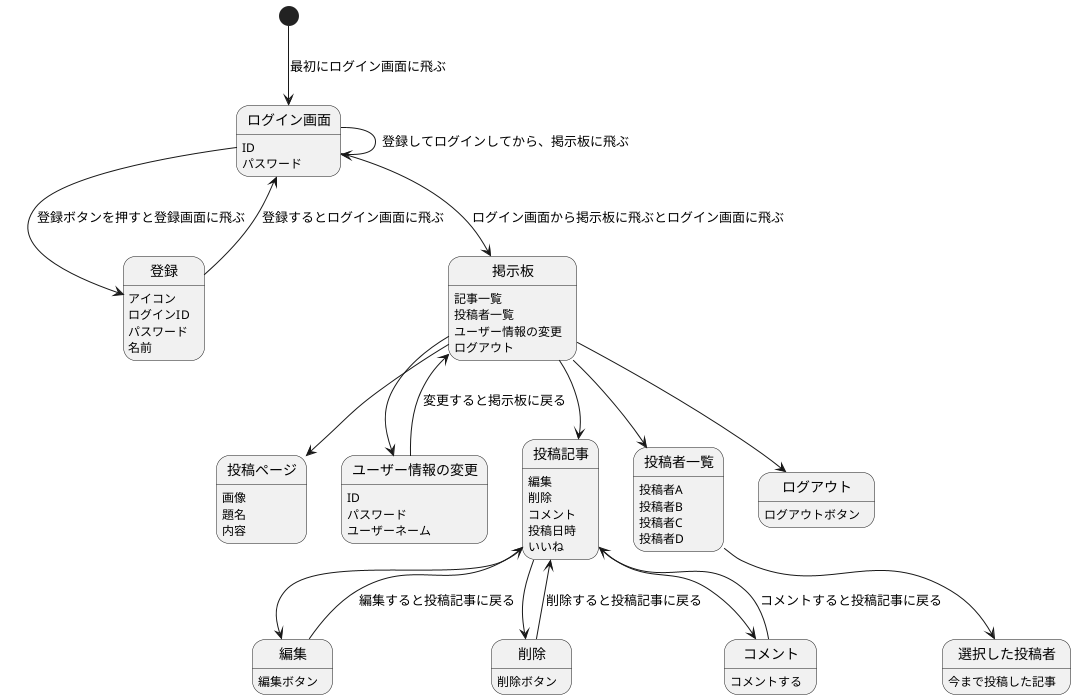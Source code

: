 @startuml name
[*]   --> ログイン画面 : 最初にログイン画面に飛ぶ
ログイン画面  --> 登録 : 登録ボタンを押すと登録画面に飛ぶ
ログイン画面 : ID
ログイン画面 : パスワード

ログイン画面 --> 掲示板 : ログイン画面から掲示板に飛ぶとログイン画面に飛ぶ
掲示板 : 記事一覧
掲示板 : 投稿者一覧
掲示板:ユーザー情報の変更
掲示板 : ログアウト

ログイン画面 --> ログイン画面 : 登録してログインしてから、掲示板に飛ぶ

登録 --> ログイン画面 : 登録するとログイン画面に飛ぶ
登録 : アイコン
登録 : ログインID
登録 : パスワード
登録 : 名前

掲示板 --> 投稿ページ 
投稿ページ: 画像
投稿ページ : 題名
投稿ページ : 内容

掲示板-->ユーザー情報の変更
ユーザー情報の変更 : ID
ユーザー情報の変更 : パスワード
ユーザー情報の変更 : ユーザーネーム

ユーザー情報の変更-->掲示板 : 変更すると掲示板に戻る

掲示板-->投稿記事
投稿記事:編集
投稿記事:削除
投稿記事:コメント
投稿記事:投稿日時
投稿記事:いいね

投稿記事-->編集
編集:編集ボタン

編集-->投稿記事 : 編集すると投稿記事に戻る

投稿記事-->削除
削除:削除ボタン

削除-->投稿記事 : 削除すると投稿記事に戻る

投稿記事-->コメント
コメント:コメントする

コメント-->投稿記事 : コメントすると投稿記事に戻る 

掲示板 --> 投稿者一覧
投稿者一覧 : 投稿者A
投稿者一覧 : 投稿者B
投稿者一覧 : 投稿者C
投稿者一覧 : 投稿者D

掲示板-->ログアウト
ログアウト:ログアウトボタン

投稿者一覧 --> 選択した投稿者
選択した投稿者 : 今まで投稿した記事
